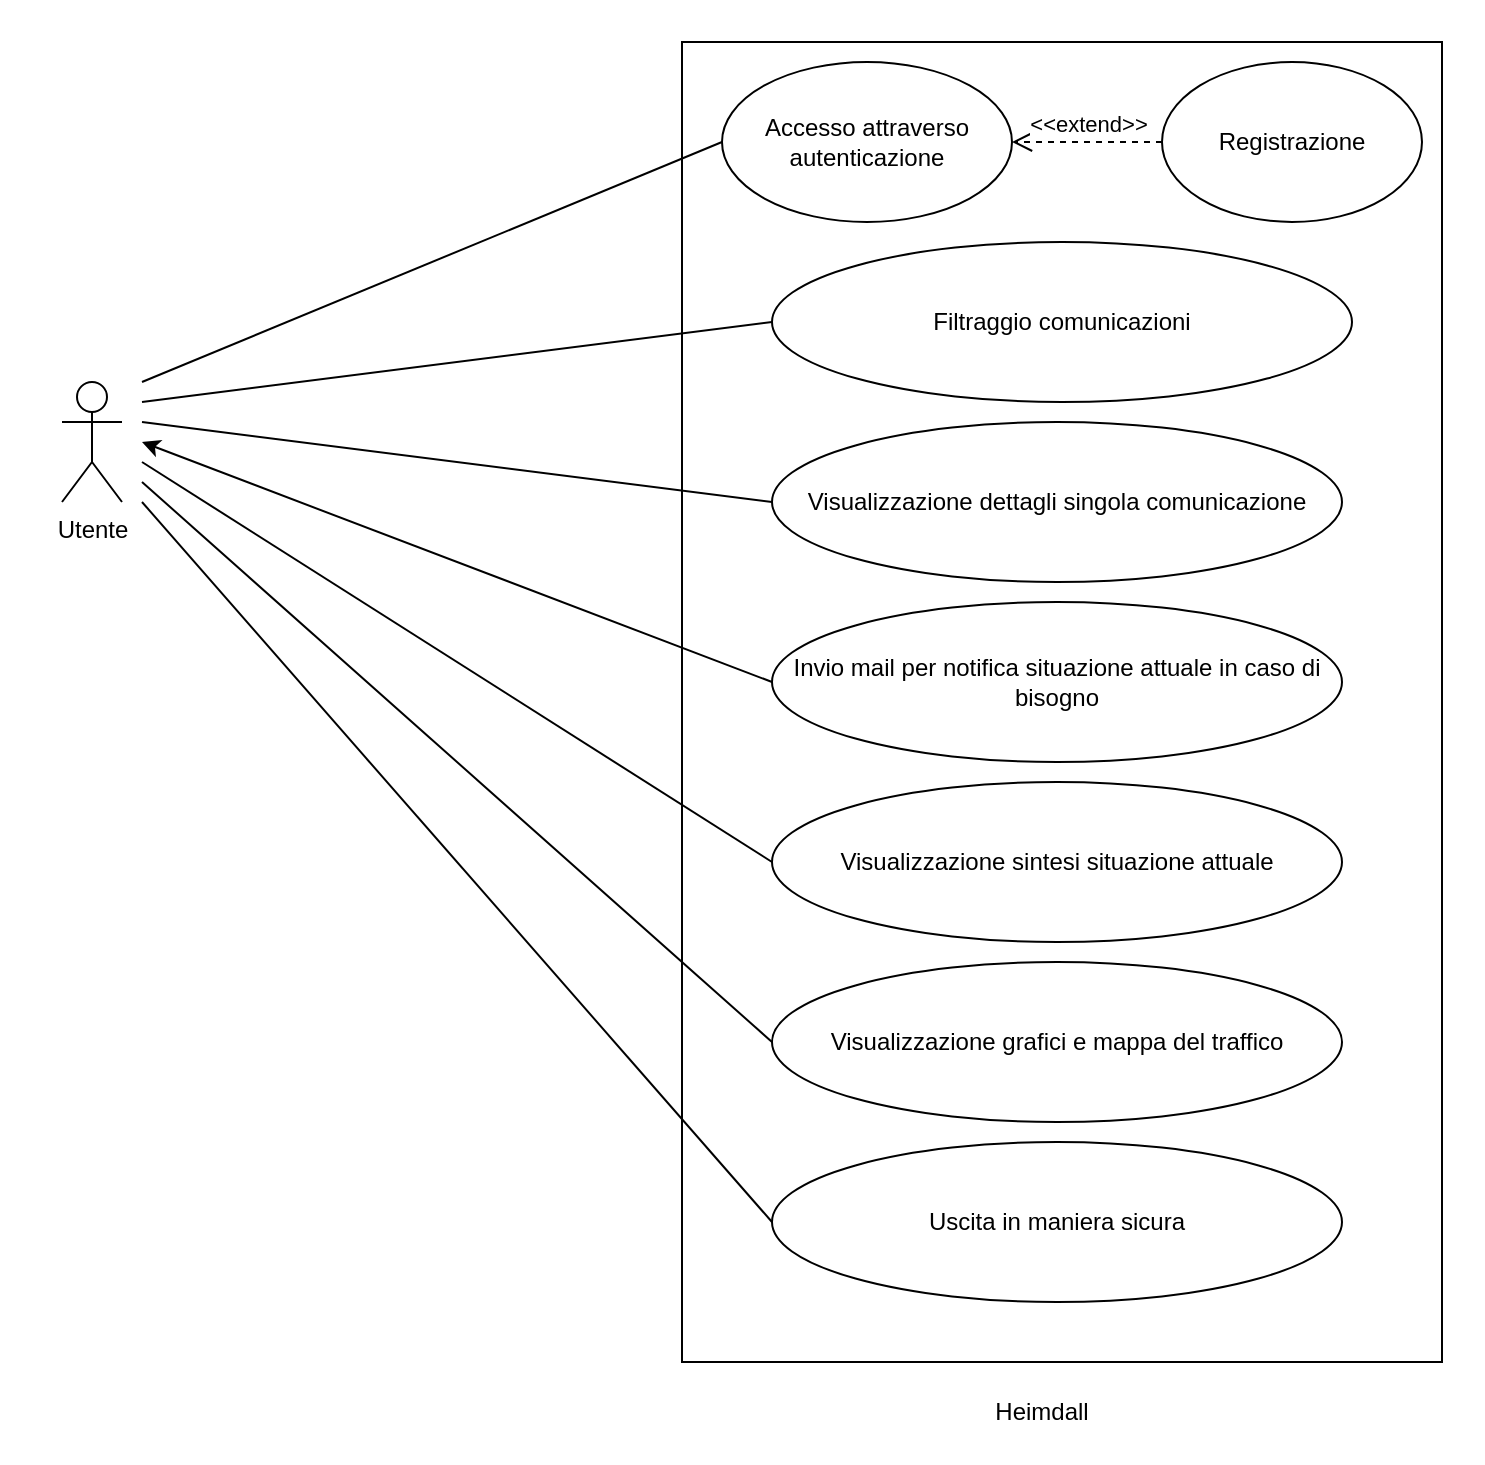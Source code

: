 <mxfile version="17.4.4" type="google"><diagram id="Rf81UEdFVVbr0VIN7ovi" name="Page-1"><mxGraphModel grid="1" page="1" gridSize="10" guides="1" tooltips="1" connect="1" arrows="1" fold="1" pageScale="1" pageWidth="827" pageHeight="1169" math="0" shadow="0"><root><mxCell id="0"/><mxCell id="1" parent="0"/><mxCell id="8zzD0tVWP56BaQrdLNCF-4" value="Utente" style="shape=umlActor;verticalLabelPosition=bottom;verticalAlign=top;html=1;outlineConnect=0;" vertex="1" parent="1"><mxGeometry x="30" y="210" width="30" height="60" as="geometry"/></mxCell><mxCell id="8zzD0tVWP56BaQrdLNCF-12" value="" style="rounded=0;whiteSpace=wrap;html=1;" vertex="1" parent="1"><mxGeometry x="340" y="40" width="380" height="660" as="geometry"/></mxCell><mxCell id="8zzD0tVWP56BaQrdLNCF-13" value="Accesso attraverso autenticazione" style="ellipse;whiteSpace=wrap;html=1;" vertex="1" parent="1"><mxGeometry x="360" y="50" width="145" height="80" as="geometry"/></mxCell><mxCell id="8zzD0tVWP56BaQrdLNCF-14" value="Filtraggio comunicazioni" style="ellipse;whiteSpace=wrap;html=1;" vertex="1" parent="1"><mxGeometry x="385" y="140" width="290" height="80" as="geometry"/></mxCell><mxCell id="8zzD0tVWP56BaQrdLNCF-15" value="Visualizzazione dettagli singola comunicazione" style="ellipse;whiteSpace=wrap;html=1;" vertex="1" parent="1"><mxGeometry x="385" y="230" width="285" height="80" as="geometry"/></mxCell><mxCell id="8zzD0tVWP56BaQrdLNCF-18" value="Invio mail per notifica situazione attuale in caso di bisogno" style="ellipse;whiteSpace=wrap;html=1;" vertex="1" parent="1"><mxGeometry x="385" y="320" width="285" height="80" as="geometry"/></mxCell><mxCell id="8zzD0tVWP56BaQrdLNCF-19" value="Visualizzazione sintesi situazione attuale" style="ellipse;whiteSpace=wrap;html=1;" vertex="1" parent="1"><mxGeometry x="385" y="410" width="285" height="80" as="geometry"/></mxCell><mxCell id="8zzD0tVWP56BaQrdLNCF-20" value="Visualizzazione grafici e mappa del traffico" style="ellipse;whiteSpace=wrap;html=1;" vertex="1" parent="1"><mxGeometry x="385" y="500" width="285" height="80" as="geometry"/></mxCell><mxCell id="8zzD0tVWP56BaQrdLNCF-21" value="Uscita in maniera sicura" style="ellipse;whiteSpace=wrap;html=1;" vertex="1" parent="1"><mxGeometry x="385" y="590" width="285" height="80" as="geometry"/></mxCell><mxCell id="8zzD0tVWP56BaQrdLNCF-22" value="Heimdall" style="text;html=1;strokeColor=none;fillColor=none;align=center;verticalAlign=middle;whiteSpace=wrap;rounded=0;" vertex="1" parent="1"><mxGeometry x="490" y="710" width="60" height="30" as="geometry"/></mxCell><mxCell id="8zzD0tVWP56BaQrdLNCF-25" value="" style="endArrow=classic;html=1;rounded=0;exitX=0;exitY=0.5;exitDx=0;exitDy=0;" edge="1" parent="1" source="8zzD0tVWP56BaQrdLNCF-18"><mxGeometry width="50" height="50" relative="1" as="geometry"><mxPoint x="390" y="340" as="sourcePoint"/><mxPoint x="70" y="240" as="targetPoint"/></mxGeometry></mxCell><mxCell id="8zzD0tVWP56BaQrdLNCF-26" value="" style="endArrow=none;html=1;rounded=0;entryX=0;entryY=0.5;entryDx=0;entryDy=0;" edge="1" parent="1" target="8zzD0tVWP56BaQrdLNCF-13"><mxGeometry width="50" height="50" relative="1" as="geometry"><mxPoint x="70" y="210" as="sourcePoint"/><mxPoint x="270" y="130" as="targetPoint"/></mxGeometry></mxCell><mxCell id="8zzD0tVWP56BaQrdLNCF-27" value="" style="endArrow=none;html=1;rounded=0;entryX=0;entryY=0.5;entryDx=0;entryDy=0;" edge="1" parent="1" target="8zzD0tVWP56BaQrdLNCF-14"><mxGeometry width="50" height="50" relative="1" as="geometry"><mxPoint x="70" y="220" as="sourcePoint"/><mxPoint x="440" y="290" as="targetPoint"/></mxGeometry></mxCell><mxCell id="8zzD0tVWP56BaQrdLNCF-28" value="" style="endArrow=none;html=1;rounded=0;entryX=0;entryY=0.5;entryDx=0;entryDy=0;" edge="1" parent="1" target="8zzD0tVWP56BaQrdLNCF-15"><mxGeometry width="50" height="50" relative="1" as="geometry"><mxPoint x="70" y="230" as="sourcePoint"/><mxPoint x="440" y="290" as="targetPoint"/></mxGeometry></mxCell><mxCell id="8zzD0tVWP56BaQrdLNCF-29" value="" style="endArrow=none;html=1;rounded=0;entryX=0;entryY=0.5;entryDx=0;entryDy=0;" edge="1" parent="1" target="8zzD0tVWP56BaQrdLNCF-19"><mxGeometry width="50" height="50" relative="1" as="geometry"><mxPoint x="70" y="250" as="sourcePoint"/><mxPoint x="440" y="320" as="targetPoint"/></mxGeometry></mxCell><mxCell id="8zzD0tVWP56BaQrdLNCF-30" value="" style="endArrow=none;html=1;rounded=0;entryX=0;entryY=0.5;entryDx=0;entryDy=0;" edge="1" parent="1" target="8zzD0tVWP56BaQrdLNCF-20"><mxGeometry width="50" height="50" relative="1" as="geometry"><mxPoint x="70" y="260" as="sourcePoint"/><mxPoint x="440" y="320" as="targetPoint"/></mxGeometry></mxCell><mxCell id="8zzD0tVWP56BaQrdLNCF-31" value="" style="endArrow=none;html=1;rounded=0;entryX=0;entryY=0.5;entryDx=0;entryDy=0;" edge="1" parent="1" target="8zzD0tVWP56BaQrdLNCF-21"><mxGeometry width="50" height="50" relative="1" as="geometry"><mxPoint x="70" y="270" as="sourcePoint"/><mxPoint x="440" y="320" as="targetPoint"/></mxGeometry></mxCell><mxCell id="8zzD0tVWP56BaQrdLNCF-33" value="Registrazione" style="ellipse;whiteSpace=wrap;html=1;" vertex="1" parent="1"><mxGeometry x="580" y="50" width="130" height="80" as="geometry"/></mxCell><mxCell id="8zzD0tVWP56BaQrdLNCF-34" value="&amp;lt;&amp;lt;extend&amp;gt;&amp;gt;" style="html=1;verticalAlign=bottom;endArrow=open;dashed=1;endSize=8;rounded=0;exitX=0;exitY=0.5;exitDx=0;exitDy=0;entryX=1;entryY=0.5;entryDx=0;entryDy=0;" edge="1" parent="1" source="8zzD0tVWP56BaQrdLNCF-33" target="8zzD0tVWP56BaQrdLNCF-13"><mxGeometry relative="1" as="geometry"><mxPoint x="450" y="380" as="sourcePoint"/><mxPoint x="370" y="380" as="targetPoint"/></mxGeometry></mxCell><mxCell id="tw6Hk725TK24K-wQEuHp-1" value="" style="rounded=0;whiteSpace=wrap;html=1;strokeColor=#FFFFFF;" vertex="1" parent="1"><mxGeometry y="20" width="120" height="60" as="geometry"/></mxCell><mxCell id="tw6Hk725TK24K-wQEuHp-2" value="" style="rounded=0;whiteSpace=wrap;html=1;strokeColor=#FFFFFF;" vertex="1" parent="1"><mxGeometry x="620" y="710" width="120" height="40" as="geometry"/></mxCell></root></mxGraphModel></diagram></mxfile>